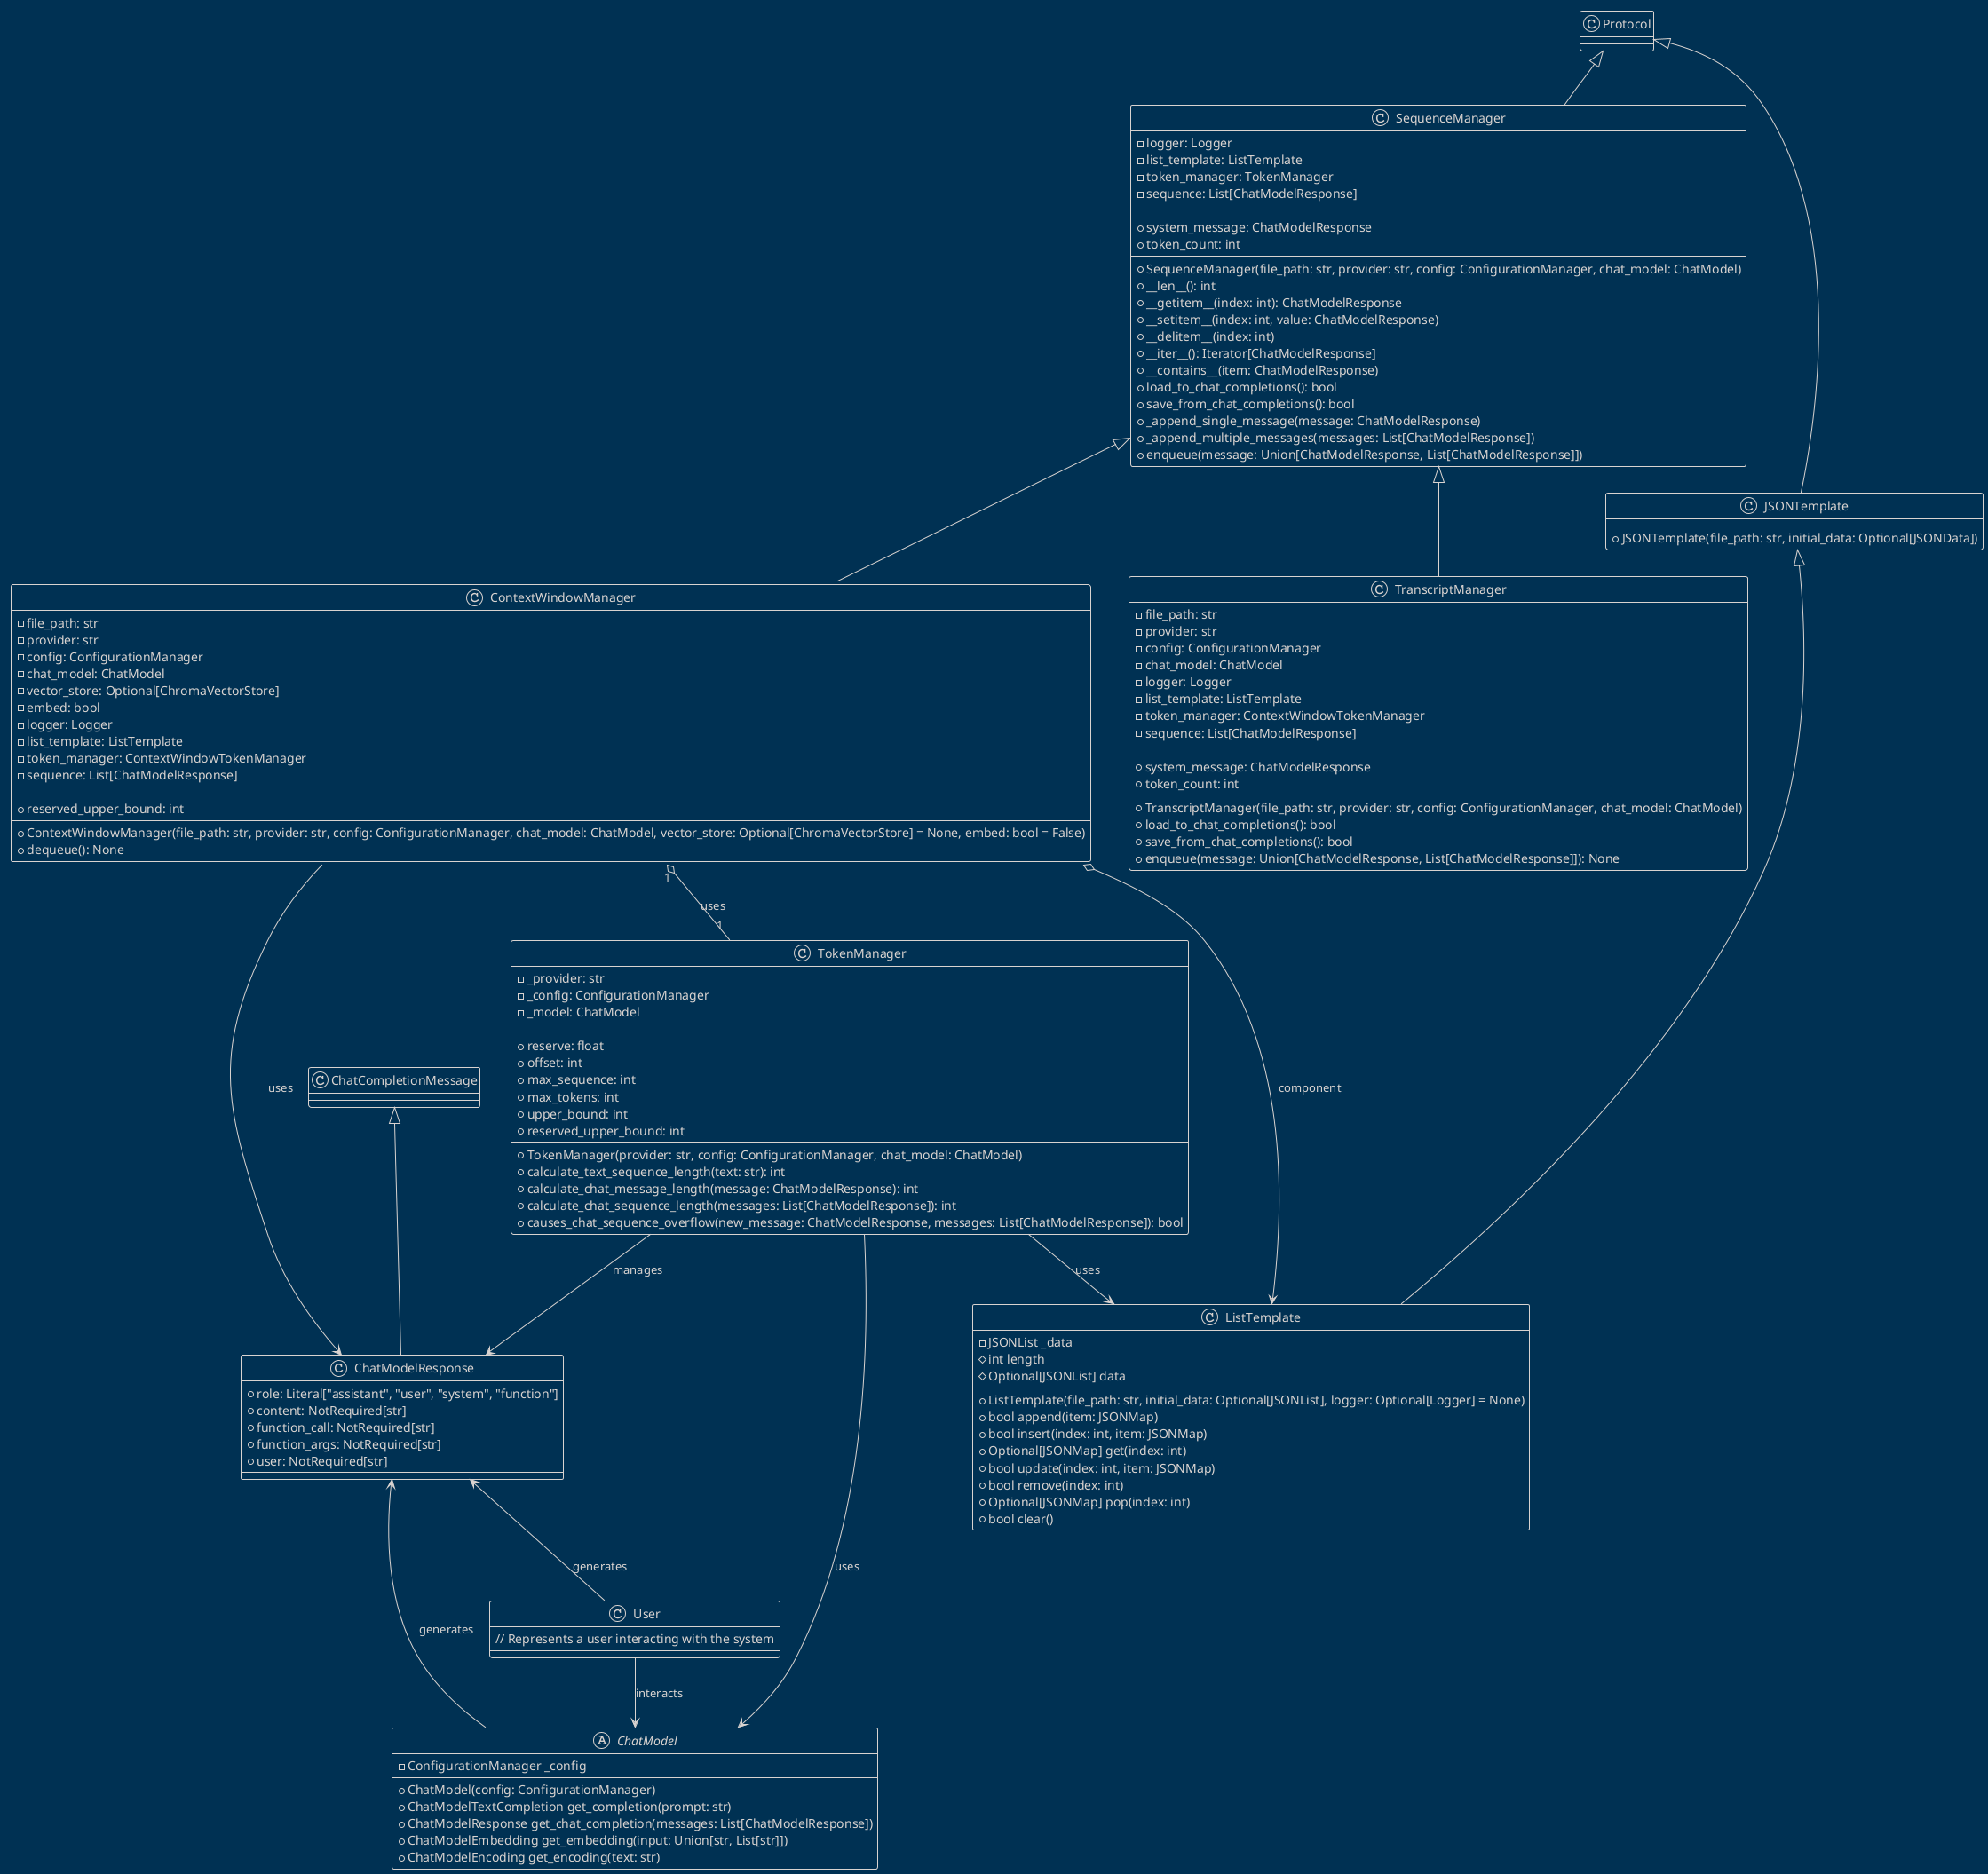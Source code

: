 @startuml SequenceManager
!theme blueprint

' docs/diagrams/plantuml/token_manager.puml

class ChatModelResponse extends ChatCompletionMessage {
    + role: Literal["assistant", "user", "system", "function"]
    + content: NotRequired[str]
    + function_call: NotRequired[str]
    + function_args: NotRequired[str]
    + user: NotRequired[str]
}

abstract class ChatModel {
    - ConfigurationManager _config
    + ChatModel(config: ConfigurationManager)
    + ChatModelTextCompletion get_completion(prompt: str)
    + ChatModelResponse get_chat_completion(messages: List[ChatModelResponse])
    + ChatModelEmbedding get_embedding(input: Union[str, List[str]])
    + ChatModelEncoding get_encoding(text: str)
}

class JSONTemplate extends Protocol {
    ' Template class for managing JSON sources
    + JSONTemplate(file_path: str, initial_data: Optional[JSONData])
}

class ListTemplate extends JSONTemplate {
    ' A template class for managing a list of dictionaries in JSON files.
    - JSONList _data
    + ListTemplate(file_path: str, initial_data: Optional[JSONList], logger: Optional[Logger] = None)
    # int length
    # Optional[JSONList] data
    + bool append(item: JSONMap)
    + bool insert(index: int, item: JSONMap)
    + Optional[JSONMap] get(index: int)
    + bool update(index: int, item: JSONMap)
    + bool remove(index: int)
    + Optional[JSONMap] pop(index: int)
    + bool clear()
}

class TokenManager {
    - _provider: str
    - _config: ConfigurationManager
    - _model: ChatModel

    + TokenManager(provider: str, config: ConfigurationManager, chat_model: ChatModel)
    + reserve: float
    + offset: int
    + max_sequence: int
    + max_tokens: int
    + upper_bound: int
    + reserved_upper_bound: int
    + calculate_text_sequence_length(text: str): int
    + calculate_chat_message_length(message: ChatModelResponse): int
    + calculate_chat_sequence_length(messages: List[ChatModelResponse]): int
    + causes_chat_sequence_overflow(new_message: ChatModelResponse, messages: List[ChatModelResponse]): bool
}

class SequenceManager extends Protocol {
    - logger: Logger
    - list_template: ListTemplate
    - token_manager: TokenManager
    - sequence: List[ChatModelResponse]

    + SequenceManager(file_path: str, provider: str, config: ConfigurationManager, chat_model: ChatModel)
    + __len__(): int
    + __getitem__(index: int): ChatModelResponse
    + __setitem__(index: int, value: ChatModelResponse)
    + __delitem__(index: int)
    + __iter__(): Iterator[ChatModelResponse]
    + __contains__(item: ChatModelResponse)
    + system_message: ChatModelResponse
    + token_count: int
    + load_to_chat_completions(): bool
    + save_from_chat_completions(): bool
    + _append_single_message(message: ChatModelResponse)
    + _append_multiple_messages(messages: List[ChatModelResponse])
    + enqueue(message: Union[ChatModelResponse, List[ChatModelResponse]])
}

class TranscriptManager extends SequenceManager {
    - file_path: str
    - provider: str
    - config: ConfigurationManager
    - chat_model: ChatModel
    - logger: Logger
    - list_template: ListTemplate
    - token_manager: ContextWindowTokenManager
    - sequence: List[ChatModelResponse]

    + TranscriptManager(file_path: str, provider: str, config: ConfigurationManager, chat_model: ChatModel)
    + system_message: ChatModelResponse
    + token_count: int
    + load_to_chat_completions(): bool
    + save_from_chat_completions(): bool
    + enqueue(message: Union[ChatModelResponse, List[ChatModelResponse]]): None
}

class ContextWindowManager extends SequenceManager {
    - file_path: str
    - provider: str
    - config: ConfigurationManager
    - chat_model: ChatModel
    - vector_store: Optional[ChromaVectorStore]
    - embed: bool
    - logger: Logger
    - list_template: ListTemplate
    - token_manager: ContextWindowTokenManager
    - sequence: List[ChatModelResponse]

    + ContextWindowManager(file_path: str, provider: str, config: ConfigurationManager, chat_model: ChatModel, vector_store: Optional[ChromaVectorStore] = None, embed: bool = False)
    + reserved_upper_bound: int
    + dequeue(): None
}

class User {
    // Represents a user interacting with the system
}

User --> ChatModel : interacts

ChatModelResponse <-- ChatModel : generates
ChatModelResponse <-- User : generates

ContextWindowManager "1" o-- "1" TokenManager : uses
ContextWindowManager --> ChatModelResponse : uses
ContextWindowManager::_list_template o--> ListTemplate : component

TokenManager --> ChatModel : uses
TokenManager --> ChatModelResponse : manages
TokenManager --> ListTemplate : uses

@enduml